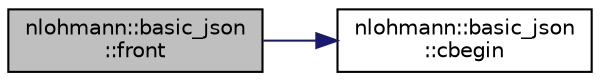 digraph "nlohmann::basic_json::front"
{
 // LATEX_PDF_SIZE
  edge [fontname="Helvetica",fontsize="10",labelfontname="Helvetica",labelfontsize="10"];
  node [fontname="Helvetica",fontsize="10",shape=record];
  rankdir="LR";
  Node181 [label="nlohmann::basic_json\l::front",height=0.2,width=0.4,color="black", fillcolor="grey75", style="filled", fontcolor="black",tooltip="access the first element"];
  Node181 -> Node182 [color="midnightblue",fontsize="10",style="solid"];
  Node182 [label="nlohmann::basic_json\l::cbegin",height=0.2,width=0.4,color="black", fillcolor="white", style="filled",URL="$classnlohmann_1_1basic__json.html#ad865d6c291b237ae508d5cb2146b5877",tooltip="returns a const iterator to the first element"];
}
